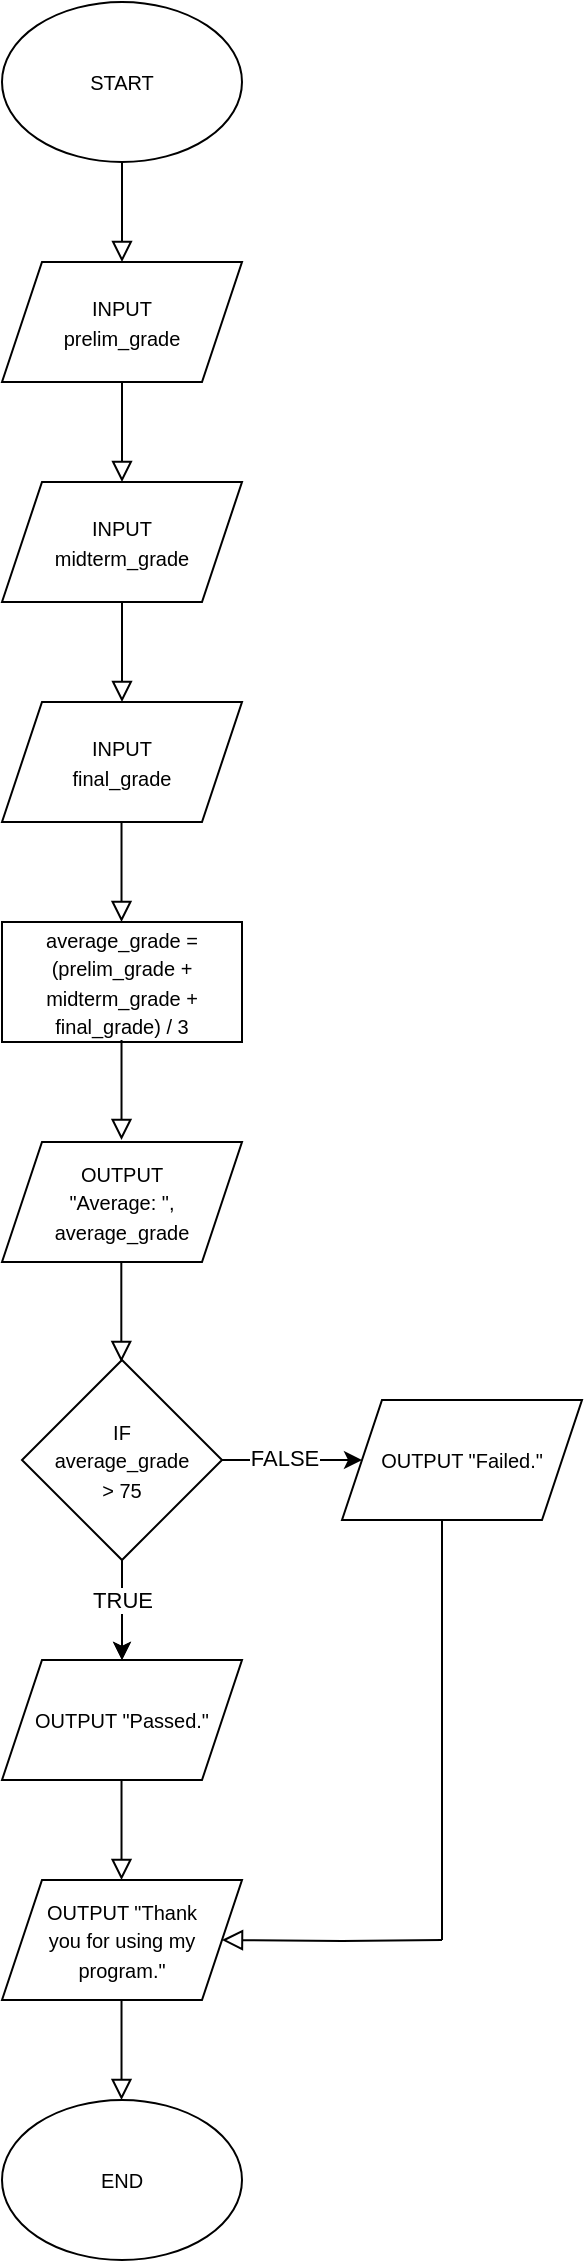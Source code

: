 <mxfile version="22.1.2" type="github">
  <diagram id="C5RBs43oDa-KdzZeNtuy" name="Page-1">
    <mxGraphModel dx="1214" dy="624" grid="1" gridSize="10" guides="1" tooltips="1" connect="1" arrows="1" fold="1" page="1" pageScale="1" pageWidth="291" pageHeight="413" math="0" shadow="0">
      <root>
        <mxCell id="WIyWlLk6GJQsqaUBKTNV-0" />
        <mxCell id="WIyWlLk6GJQsqaUBKTNV-1" parent="WIyWlLk6GJQsqaUBKTNV-0" />
        <mxCell id="WIyWlLk6GJQsqaUBKTNV-2" value="" style="rounded=0;html=1;jettySize=auto;orthogonalLoop=1;fontSize=11;endArrow=block;endFill=0;endSize=8;strokeWidth=1;shadow=0;labelBackgroundColor=none;edgeStyle=orthogonalEdgeStyle;" parent="WIyWlLk6GJQsqaUBKTNV-1" edge="1">
          <mxGeometry relative="1" as="geometry">
            <mxPoint x="220" y="120" as="sourcePoint" />
            <mxPoint x="220.0" y="170.0" as="targetPoint" />
          </mxGeometry>
        </mxCell>
        <mxCell id="vP2xcBSaT-yGuGrcDc4v-0" value="&lt;font style=&quot;font-size: 10px;&quot;&gt;START&lt;/font&gt;" style="ellipse;whiteSpace=wrap;html=1;" vertex="1" parent="WIyWlLk6GJQsqaUBKTNV-1">
          <mxGeometry x="160" y="40" width="120" height="80" as="geometry" />
        </mxCell>
        <mxCell id="vP2xcBSaT-yGuGrcDc4v-1" value="&lt;font style=&quot;font-size: 10px;&quot;&gt;INPUT &lt;br&gt;prelim_grade&lt;/font&gt;" style="shape=parallelogram;perimeter=parallelogramPerimeter;whiteSpace=wrap;html=1;fixedSize=1;" vertex="1" parent="WIyWlLk6GJQsqaUBKTNV-1">
          <mxGeometry x="160" y="170" width="120" height="60" as="geometry" />
        </mxCell>
        <mxCell id="vP2xcBSaT-yGuGrcDc4v-3" value="" style="rounded=0;html=1;jettySize=auto;orthogonalLoop=1;fontSize=11;endArrow=block;endFill=0;endSize=8;strokeWidth=1;shadow=0;labelBackgroundColor=none;edgeStyle=orthogonalEdgeStyle;" edge="1" parent="WIyWlLk6GJQsqaUBKTNV-1">
          <mxGeometry relative="1" as="geometry">
            <mxPoint x="220" y="230" as="sourcePoint" />
            <mxPoint x="220.0" y="280.0" as="targetPoint" />
          </mxGeometry>
        </mxCell>
        <mxCell id="vP2xcBSaT-yGuGrcDc4v-4" value="&lt;font style=&quot;font-size: 10px;&quot;&gt;INPUT &lt;br&gt;midterm_grade&lt;/font&gt;" style="shape=parallelogram;perimeter=parallelogramPerimeter;whiteSpace=wrap;html=1;fixedSize=1;" vertex="1" parent="WIyWlLk6GJQsqaUBKTNV-1">
          <mxGeometry x="160" y="280" width="120" height="60" as="geometry" />
        </mxCell>
        <mxCell id="vP2xcBSaT-yGuGrcDc4v-5" value="" style="rounded=0;html=1;jettySize=auto;orthogonalLoop=1;fontSize=11;endArrow=block;endFill=0;endSize=8;strokeWidth=1;shadow=0;labelBackgroundColor=none;edgeStyle=orthogonalEdgeStyle;" edge="1" parent="WIyWlLk6GJQsqaUBKTNV-1">
          <mxGeometry relative="1" as="geometry">
            <mxPoint x="220" y="340" as="sourcePoint" />
            <mxPoint x="220.0" y="390.0" as="targetPoint" />
          </mxGeometry>
        </mxCell>
        <mxCell id="vP2xcBSaT-yGuGrcDc4v-6" value="&lt;font style=&quot;&quot;&gt;&lt;font style=&quot;font-size: 10px;&quot;&gt;INPUT &lt;br&gt;final_grade&lt;/font&gt;&lt;br&gt;&lt;/font&gt;" style="shape=parallelogram;perimeter=parallelogramPerimeter;whiteSpace=wrap;html=1;fixedSize=1;" vertex="1" parent="WIyWlLk6GJQsqaUBKTNV-1">
          <mxGeometry x="160" y="390" width="120" height="60" as="geometry" />
        </mxCell>
        <mxCell id="vP2xcBSaT-yGuGrcDc4v-7" value="&lt;font style=&quot;font-size: 10px;&quot;&gt;average_grade = (prelim_grade + midterm_grade + final_grade) / 3&lt;/font&gt;" style="rounded=0;whiteSpace=wrap;html=1;" vertex="1" parent="WIyWlLk6GJQsqaUBKTNV-1">
          <mxGeometry x="160" y="500" width="120" height="60" as="geometry" />
        </mxCell>
        <mxCell id="vP2xcBSaT-yGuGrcDc4v-9" value="" style="rounded=0;html=1;jettySize=auto;orthogonalLoop=1;fontSize=11;endArrow=block;endFill=0;endSize=8;strokeWidth=1;shadow=0;labelBackgroundColor=none;edgeStyle=orthogonalEdgeStyle;" edge="1" parent="WIyWlLk6GJQsqaUBKTNV-1">
          <mxGeometry relative="1" as="geometry">
            <mxPoint x="219.76" y="450" as="sourcePoint" />
            <mxPoint x="219.76" y="500.0" as="targetPoint" />
          </mxGeometry>
        </mxCell>
        <mxCell id="vP2xcBSaT-yGuGrcDc4v-14" value="" style="edgeStyle=orthogonalEdgeStyle;rounded=0;orthogonalLoop=1;jettySize=auto;html=1;" edge="1" parent="WIyWlLk6GJQsqaUBKTNV-1" source="vP2xcBSaT-yGuGrcDc4v-10" target="vP2xcBSaT-yGuGrcDc4v-13">
          <mxGeometry relative="1" as="geometry" />
        </mxCell>
        <mxCell id="vP2xcBSaT-yGuGrcDc4v-35" value="FALSE" style="edgeLabel;html=1;align=center;verticalAlign=middle;resizable=0;points=[];" vertex="1" connectable="0" parent="vP2xcBSaT-yGuGrcDc4v-14">
          <mxGeometry x="-0.114" y="1" relative="1" as="geometry">
            <mxPoint as="offset" />
          </mxGeometry>
        </mxCell>
        <mxCell id="vP2xcBSaT-yGuGrcDc4v-16" value="" style="edgeStyle=orthogonalEdgeStyle;rounded=0;orthogonalLoop=1;jettySize=auto;html=1;" edge="1" parent="WIyWlLk6GJQsqaUBKTNV-1" source="vP2xcBSaT-yGuGrcDc4v-10" target="vP2xcBSaT-yGuGrcDc4v-15">
          <mxGeometry relative="1" as="geometry" />
        </mxCell>
        <mxCell id="vP2xcBSaT-yGuGrcDc4v-19" value="" style="edgeStyle=orthogonalEdgeStyle;rounded=0;orthogonalLoop=1;jettySize=auto;html=1;" edge="1" parent="WIyWlLk6GJQsqaUBKTNV-1" source="vP2xcBSaT-yGuGrcDc4v-10" target="vP2xcBSaT-yGuGrcDc4v-15">
          <mxGeometry relative="1" as="geometry" />
        </mxCell>
        <mxCell id="vP2xcBSaT-yGuGrcDc4v-36" value="TRUE" style="edgeLabel;html=1;align=center;verticalAlign=middle;resizable=0;points=[];" vertex="1" connectable="0" parent="vP2xcBSaT-yGuGrcDc4v-19">
          <mxGeometry x="-0.191" relative="1" as="geometry">
            <mxPoint as="offset" />
          </mxGeometry>
        </mxCell>
        <mxCell id="vP2xcBSaT-yGuGrcDc4v-10" value="&lt;font style=&quot;font-size: 10px;&quot;&gt;IF &lt;br&gt;average_grade&lt;br&gt;&amp;gt; 75&lt;/font&gt;" style="rhombus;whiteSpace=wrap;html=1;" vertex="1" parent="WIyWlLk6GJQsqaUBKTNV-1">
          <mxGeometry x="170" y="719" width="100" height="100" as="geometry" />
        </mxCell>
        <mxCell id="vP2xcBSaT-yGuGrcDc4v-12" value="" style="rounded=0;html=1;jettySize=auto;orthogonalLoop=1;fontSize=11;endArrow=block;endFill=0;endSize=8;strokeWidth=1;shadow=0;labelBackgroundColor=none;edgeStyle=orthogonalEdgeStyle;" edge="1" parent="WIyWlLk6GJQsqaUBKTNV-1">
          <mxGeometry relative="1" as="geometry">
            <mxPoint x="219.76" y="559" as="sourcePoint" />
            <mxPoint x="219.76" y="609.0" as="targetPoint" />
          </mxGeometry>
        </mxCell>
        <mxCell id="vP2xcBSaT-yGuGrcDc4v-13" value="&lt;font style=&quot;font-size: 10px;&quot;&gt;OUTPUT &quot;Failed.&quot;&lt;/font&gt;" style="shape=parallelogram;perimeter=parallelogramPerimeter;whiteSpace=wrap;html=1;fixedSize=1;" vertex="1" parent="WIyWlLk6GJQsqaUBKTNV-1">
          <mxGeometry x="330" y="739" width="120" height="60" as="geometry" />
        </mxCell>
        <mxCell id="vP2xcBSaT-yGuGrcDc4v-15" value="&lt;font style=&quot;font-size: 10px;&quot;&gt;OUTPUT &quot;Passed.&quot;&lt;/font&gt;" style="shape=parallelogram;perimeter=parallelogramPerimeter;whiteSpace=wrap;html=1;fixedSize=1;" vertex="1" parent="WIyWlLk6GJQsqaUBKTNV-1">
          <mxGeometry x="160" y="869" width="120" height="60" as="geometry" />
        </mxCell>
        <mxCell id="vP2xcBSaT-yGuGrcDc4v-18" value="" style="rounded=0;html=1;jettySize=auto;orthogonalLoop=1;fontSize=11;endArrow=block;endFill=0;endSize=8;strokeWidth=1;shadow=0;labelBackgroundColor=none;edgeStyle=orthogonalEdgeStyle;" edge="1" parent="WIyWlLk6GJQsqaUBKTNV-1">
          <mxGeometry relative="1" as="geometry">
            <mxPoint x="219.76" y="929" as="sourcePoint" />
            <mxPoint x="219.76" y="979.0" as="targetPoint" />
          </mxGeometry>
        </mxCell>
        <mxCell id="vP2xcBSaT-yGuGrcDc4v-21" value="&lt;font style=&quot;font-size: 10px;&quot;&gt;OUTPUT &quot;Thank &lt;br&gt;you for using my program.&quot;&lt;/font&gt;" style="shape=parallelogram;perimeter=parallelogramPerimeter;whiteSpace=wrap;html=1;fixedSize=1;" vertex="1" parent="WIyWlLk6GJQsqaUBKTNV-1">
          <mxGeometry x="160" y="979" width="120" height="60" as="geometry" />
        </mxCell>
        <mxCell id="vP2xcBSaT-yGuGrcDc4v-28" value="" style="rounded=0;html=1;jettySize=auto;orthogonalLoop=1;fontSize=11;endArrow=block;endFill=0;endSize=8;strokeWidth=1;shadow=0;labelBackgroundColor=none;edgeStyle=orthogonalEdgeStyle;" edge="1" parent="WIyWlLk6GJQsqaUBKTNV-1" target="vP2xcBSaT-yGuGrcDc4v-21">
          <mxGeometry relative="1" as="geometry">
            <mxPoint x="380" y="1009" as="sourcePoint" />
            <mxPoint x="270.0" y="1019.0" as="targetPoint" />
          </mxGeometry>
        </mxCell>
        <mxCell id="vP2xcBSaT-yGuGrcDc4v-31" value="" style="endArrow=none;html=1;rounded=0;" edge="1" parent="WIyWlLk6GJQsqaUBKTNV-1">
          <mxGeometry width="50" height="50" relative="1" as="geometry">
            <mxPoint x="380" y="1009" as="sourcePoint" />
            <mxPoint x="380" y="799" as="targetPoint" />
          </mxGeometry>
        </mxCell>
        <mxCell id="vP2xcBSaT-yGuGrcDc4v-33" value="" style="rounded=0;html=1;jettySize=auto;orthogonalLoop=1;fontSize=11;endArrow=block;endFill=0;endSize=8;strokeWidth=1;shadow=0;labelBackgroundColor=none;edgeStyle=orthogonalEdgeStyle;" edge="1" parent="WIyWlLk6GJQsqaUBKTNV-1">
          <mxGeometry relative="1" as="geometry">
            <mxPoint x="219.76" y="1039" as="sourcePoint" />
            <mxPoint x="219.76" y="1089" as="targetPoint" />
          </mxGeometry>
        </mxCell>
        <mxCell id="vP2xcBSaT-yGuGrcDc4v-34" value="&lt;font style=&quot;font-size: 10px;&quot;&gt;END&lt;/font&gt;" style="ellipse;whiteSpace=wrap;html=1;" vertex="1" parent="WIyWlLk6GJQsqaUBKTNV-1">
          <mxGeometry x="160" y="1089" width="120" height="80" as="geometry" />
        </mxCell>
        <mxCell id="vP2xcBSaT-yGuGrcDc4v-37" value="&lt;font style=&quot;font-size: 10px;&quot;&gt;OUTPUT&lt;br&gt;&quot;Average: &quot;, average_grade&lt;/font&gt;" style="shape=parallelogram;perimeter=parallelogramPerimeter;whiteSpace=wrap;html=1;fixedSize=1;" vertex="1" parent="WIyWlLk6GJQsqaUBKTNV-1">
          <mxGeometry x="160" y="610" width="120" height="60" as="geometry" />
        </mxCell>
        <mxCell id="vP2xcBSaT-yGuGrcDc4v-38" value="" style="rounded=0;html=1;jettySize=auto;orthogonalLoop=1;fontSize=11;endArrow=block;endFill=0;endSize=8;strokeWidth=1;shadow=0;labelBackgroundColor=none;edgeStyle=orthogonalEdgeStyle;" edge="1" parent="WIyWlLk6GJQsqaUBKTNV-1">
          <mxGeometry relative="1" as="geometry">
            <mxPoint x="219.66" y="670" as="sourcePoint" />
            <mxPoint x="219.66" y="720.0" as="targetPoint" />
          </mxGeometry>
        </mxCell>
      </root>
    </mxGraphModel>
  </diagram>
</mxfile>

